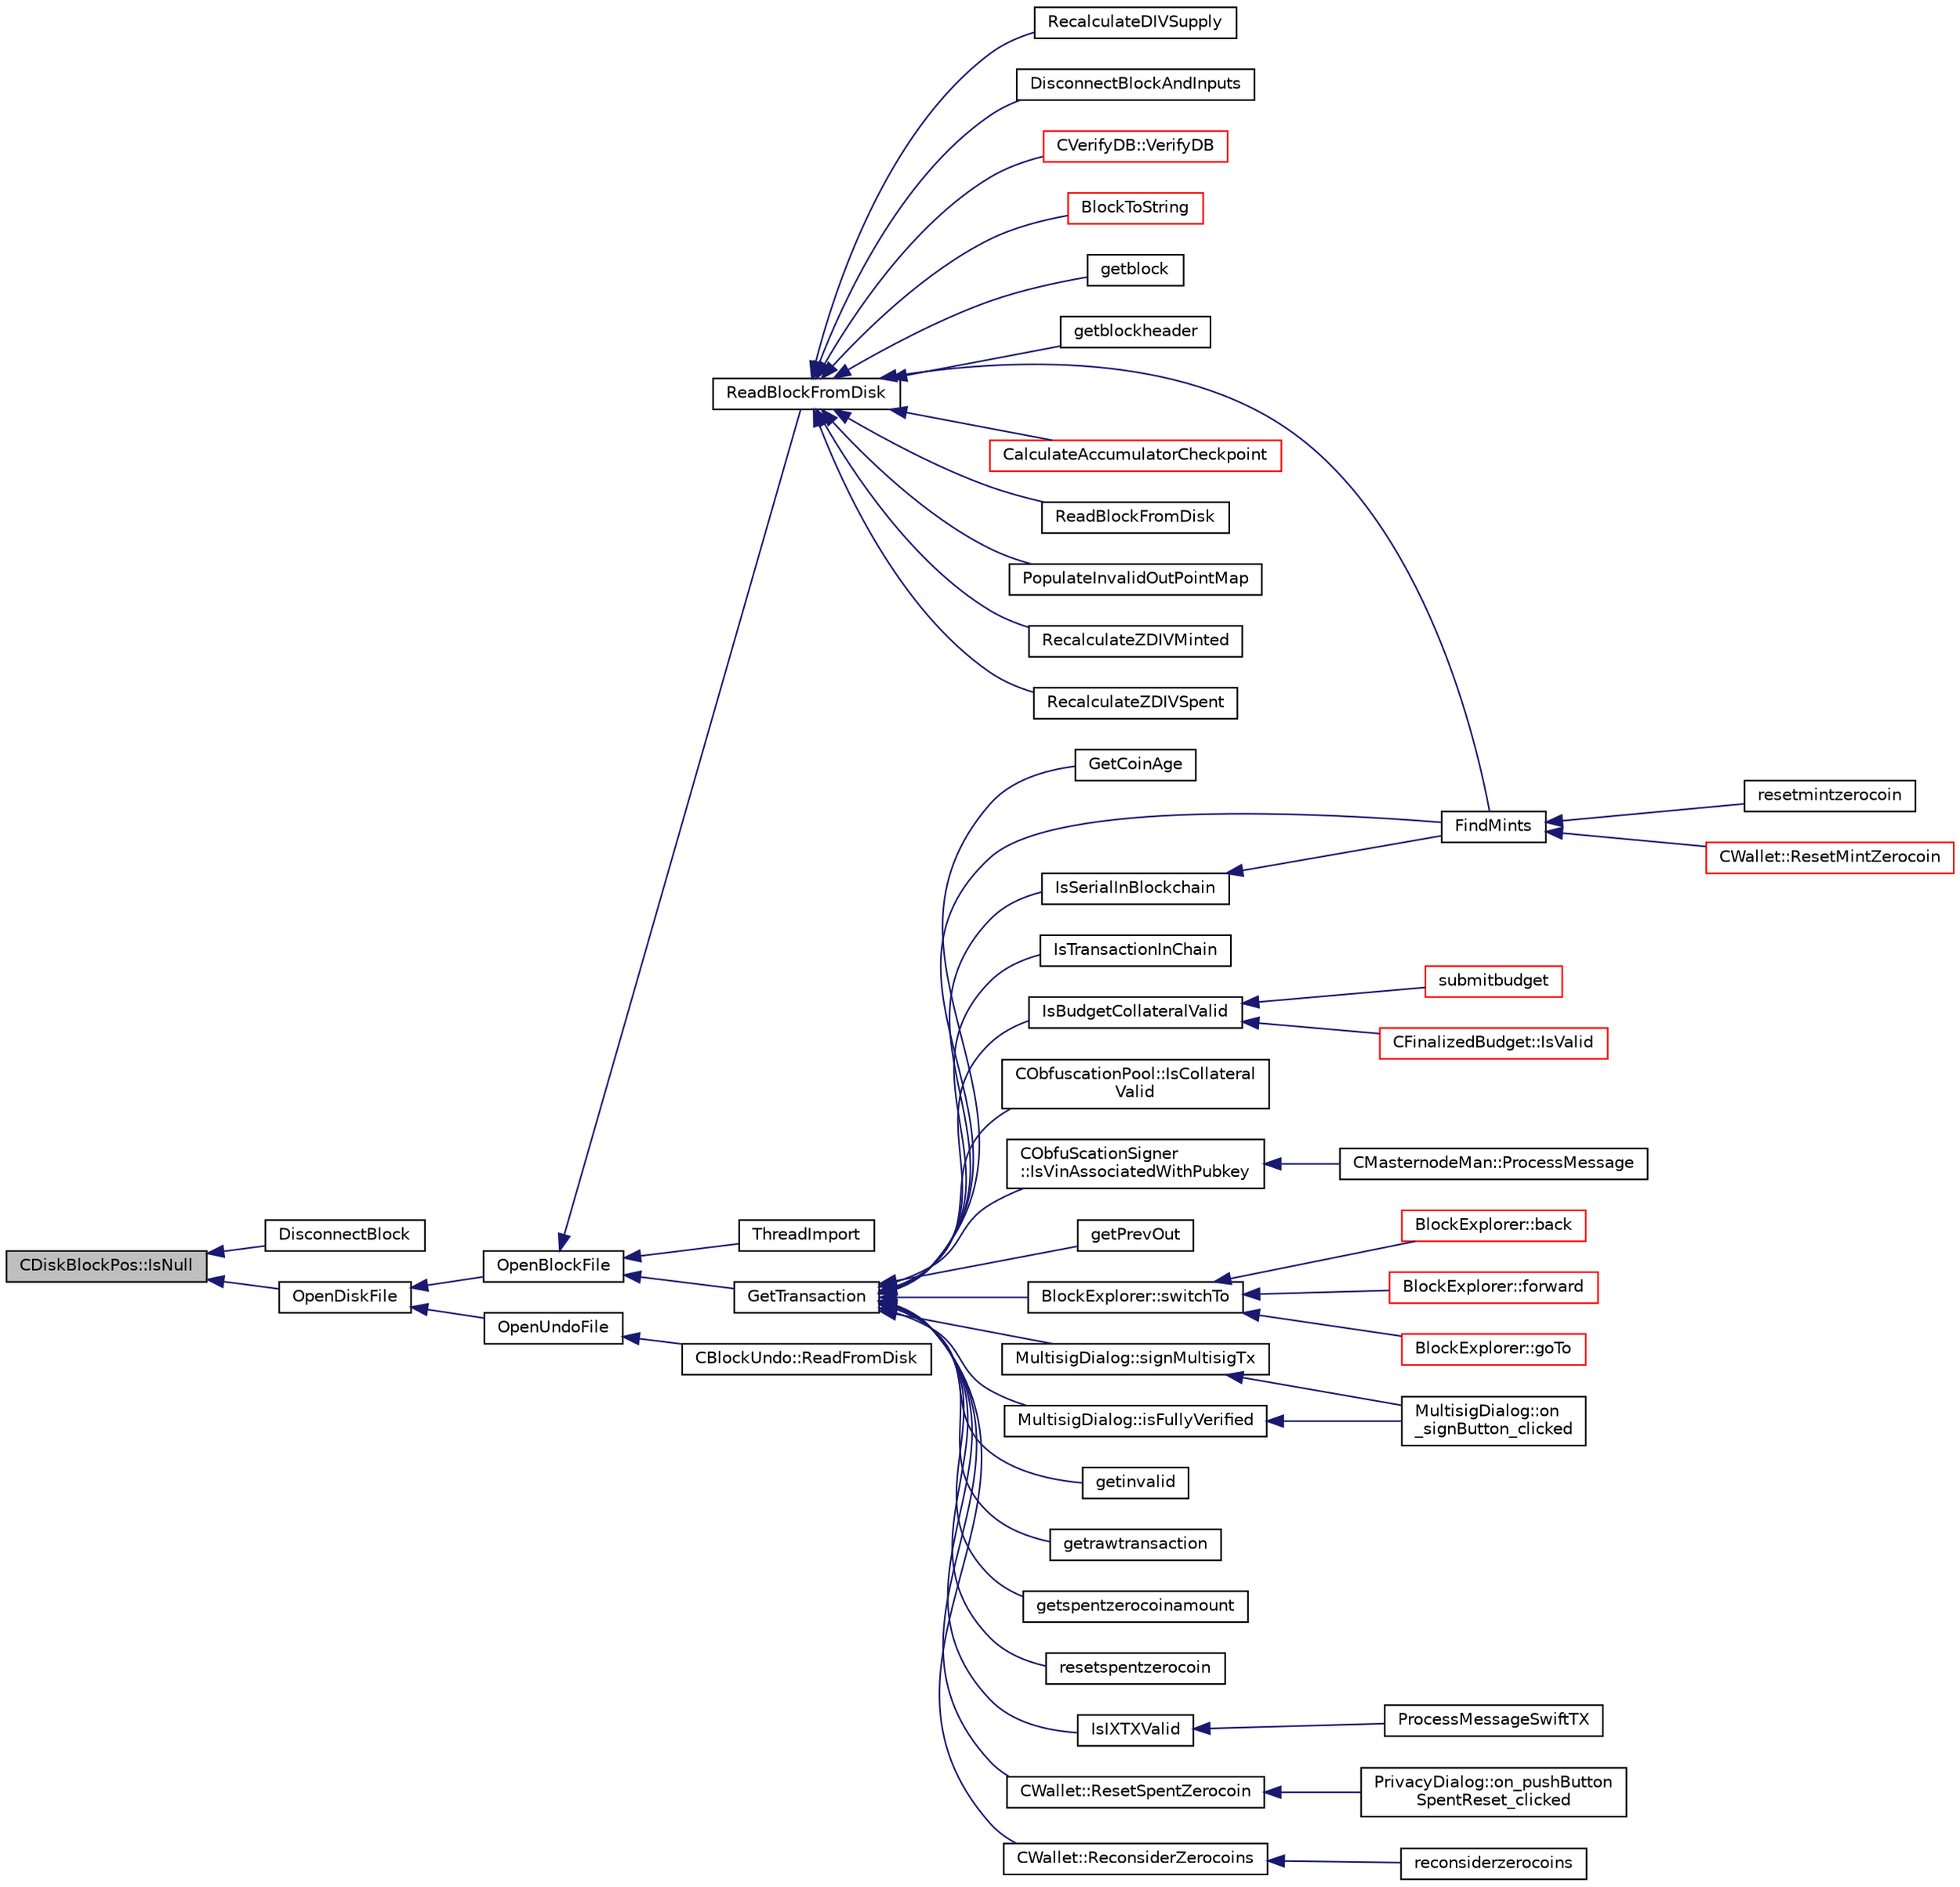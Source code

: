 digraph "CDiskBlockPos::IsNull"
{
  edge [fontname="Helvetica",fontsize="10",labelfontname="Helvetica",labelfontsize="10"];
  node [fontname="Helvetica",fontsize="10",shape=record];
  rankdir="LR";
  Node6 [label="CDiskBlockPos::IsNull",height=0.2,width=0.4,color="black", fillcolor="grey75", style="filled", fontcolor="black"];
  Node6 -> Node7 [dir="back",color="midnightblue",fontsize="10",style="solid",fontname="Helvetica"];
  Node7 [label="DisconnectBlock",height=0.2,width=0.4,color="black", fillcolor="white", style="filled",URL="$main_8h.html#aa7213dfc13e3b470a5690b0b86c951c6",tooltip="Functions for validating blocks and updating the block tree. "];
  Node6 -> Node8 [dir="back",color="midnightblue",fontsize="10",style="solid",fontname="Helvetica"];
  Node8 [label="OpenDiskFile",height=0.2,width=0.4,color="black", fillcolor="white", style="filled",URL="$main_8cpp.html#ab15fc61f1d9596ad0aca703ff2c74635"];
  Node8 -> Node9 [dir="back",color="midnightblue",fontsize="10",style="solid",fontname="Helvetica"];
  Node9 [label="OpenBlockFile",height=0.2,width=0.4,color="black", fillcolor="white", style="filled",URL="$main_8h.html#a531eb79ff695289ac9a4f8daf292273c",tooltip="Open a block file (blk?????.dat) "];
  Node9 -> Node10 [dir="back",color="midnightblue",fontsize="10",style="solid",fontname="Helvetica"];
  Node10 [label="ThreadImport",height=0.2,width=0.4,color="black", fillcolor="white", style="filled",URL="$init_8cpp.html#a0189c34248cd89bbbe20d4d6045bd7c9"];
  Node9 -> Node11 [dir="back",color="midnightblue",fontsize="10",style="solid",fontname="Helvetica"];
  Node11 [label="GetTransaction",height=0.2,width=0.4,color="black", fillcolor="white", style="filled",URL="$transaction_8cpp.html#a044ae412844f02db690466dd24d9bb71",tooltip="Return transaction in tx, and if it was found inside a block, its hash is placed in hashBlock..."];
  Node11 -> Node12 [dir="back",color="midnightblue",fontsize="10",style="solid",fontname="Helvetica"];
  Node12 [label="GetCoinAge",height=0.2,width=0.4,color="black", fillcolor="white", style="filled",URL="$main_8h.html#a21bc4b48fd02104afe1a40b20c1cb6a3"];
  Node11 -> Node13 [dir="back",color="midnightblue",fontsize="10",style="solid",fontname="Helvetica"];
  Node13 [label="FindMints",height=0.2,width=0.4,color="black", fillcolor="white", style="filled",URL="$main_8h.html#a5bdf923beb5f3417fd033c28216b6acb"];
  Node13 -> Node14 [dir="back",color="midnightblue",fontsize="10",style="solid",fontname="Helvetica"];
  Node14 [label="resetmintzerocoin",height=0.2,width=0.4,color="black", fillcolor="white", style="filled",URL="$rpcwallet_8cpp.html#a9336d9bdaa3e1ebb98fb2cc6fdef1d9b"];
  Node13 -> Node15 [dir="back",color="midnightblue",fontsize="10",style="solid",fontname="Helvetica"];
  Node15 [label="CWallet::ResetMintZerocoin",height=0.2,width=0.4,color="red", fillcolor="white", style="filled",URL="$class_c_wallet.html#a48b81fb27683fe4693a7385909dcd391"];
  Node11 -> Node17 [dir="back",color="midnightblue",fontsize="10",style="solid",fontname="Helvetica"];
  Node17 [label="IsSerialInBlockchain",height=0.2,width=0.4,color="black", fillcolor="white", style="filled",URL="$main_8h.html#a1a986f7c3a557068daa8fa72f7daf3e6"];
  Node17 -> Node13 [dir="back",color="midnightblue",fontsize="10",style="solid",fontname="Helvetica"];
  Node11 -> Node18 [dir="back",color="midnightblue",fontsize="10",style="solid",fontname="Helvetica"];
  Node18 [label="IsTransactionInChain",height=0.2,width=0.4,color="black", fillcolor="white", style="filled",URL="$main_8h.html#acf680d8592846483eb46cb87478cee95"];
  Node11 -> Node19 [dir="back",color="midnightblue",fontsize="10",style="solid",fontname="Helvetica"];
  Node19 [label="IsBudgetCollateralValid",height=0.2,width=0.4,color="black", fillcolor="white", style="filled",URL="$masternode-budget_8h.html#af987fefd1417be5dcd356634986dbf83"];
  Node19 -> Node20 [dir="back",color="midnightblue",fontsize="10",style="solid",fontname="Helvetica"];
  Node20 [label="CFinalizedBudget::IsValid",height=0.2,width=0.4,color="red", fillcolor="white", style="filled",URL="$class_c_finalized_budget.html#ae91a3b63f88979a2cf5252b91b9f339d"];
  Node19 -> Node23 [dir="back",color="midnightblue",fontsize="10",style="solid",fontname="Helvetica"];
  Node23 [label="submitbudget",height=0.2,width=0.4,color="red", fillcolor="white", style="filled",URL="$rpcmasternode-budget_8cpp.html#a7567b2accf3b6fd9ae5a98b9e6506e9e"];
  Node11 -> Node25 [dir="back",color="midnightblue",fontsize="10",style="solid",fontname="Helvetica"];
  Node25 [label="CObfuscationPool::IsCollateral\lValid",height=0.2,width=0.4,color="black", fillcolor="white", style="filled",URL="$class_c_obfuscation_pool.html#a821ebbd4ae62c5ad7e80e24a3038bdec",tooltip="If the collateral is valid given by a client. "];
  Node11 -> Node26 [dir="back",color="midnightblue",fontsize="10",style="solid",fontname="Helvetica"];
  Node26 [label="CObfuScationSigner\l::IsVinAssociatedWithPubkey",height=0.2,width=0.4,color="black", fillcolor="white", style="filled",URL="$class_c_obfu_scation_signer.html#ae52356535949db63ac24a3815c0ca117",tooltip="Is the inputs associated with this public key? (and there is 10000 DIV - checking if valid masternode..."];
  Node26 -> Node27 [dir="back",color="midnightblue",fontsize="10",style="solid",fontname="Helvetica"];
  Node27 [label="CMasternodeMan::ProcessMessage",height=0.2,width=0.4,color="black", fillcolor="white", style="filled",URL="$class_c_masternode_man.html#ae3e5d263cebdcd932eca49caeadce9aa"];
  Node11 -> Node28 [dir="back",color="midnightblue",fontsize="10",style="solid",fontname="Helvetica"];
  Node28 [label="getPrevOut",height=0.2,width=0.4,color="black", fillcolor="white", style="filled",URL="$blockexplorer_8h.html#ade846262ab59cf467f3bff6c3a31a52c"];
  Node11 -> Node29 [dir="back",color="midnightblue",fontsize="10",style="solid",fontname="Helvetica"];
  Node29 [label="BlockExplorer::switchTo",height=0.2,width=0.4,color="black", fillcolor="white", style="filled",URL="$class_block_explorer.html#a24d6353efb00436dd029e234e3a86121"];
  Node29 -> Node30 [dir="back",color="midnightblue",fontsize="10",style="solid",fontname="Helvetica"];
  Node30 [label="BlockExplorer::goTo",height=0.2,width=0.4,color="red", fillcolor="white", style="filled",URL="$class_block_explorer.html#a32a642323bf89030d4f3519d79893ccd"];
  Node29 -> Node34 [dir="back",color="midnightblue",fontsize="10",style="solid",fontname="Helvetica"];
  Node34 [label="BlockExplorer::back",height=0.2,width=0.4,color="red", fillcolor="white", style="filled",URL="$class_block_explorer.html#aed5a84d4c9691f29721829eca6023169"];
  Node29 -> Node35 [dir="back",color="midnightblue",fontsize="10",style="solid",fontname="Helvetica"];
  Node35 [label="BlockExplorer::forward",height=0.2,width=0.4,color="red", fillcolor="white", style="filled",URL="$class_block_explorer.html#a062131c18869d12dc393775f3695e89f"];
  Node11 -> Node36 [dir="back",color="midnightblue",fontsize="10",style="solid",fontname="Helvetica"];
  Node36 [label="MultisigDialog::signMultisigTx",height=0.2,width=0.4,color="black", fillcolor="white", style="filled",URL="$class_multisig_dialog.html#accd639f522281361bdf409e88909eb98"];
  Node36 -> Node37 [dir="back",color="midnightblue",fontsize="10",style="solid",fontname="Helvetica"];
  Node37 [label="MultisigDialog::on\l_signButton_clicked",height=0.2,width=0.4,color="black", fillcolor="white", style="filled",URL="$class_multisig_dialog.html#a5fdc6c2578e0f4e2f7900a3723d223ae"];
  Node11 -> Node38 [dir="back",color="midnightblue",fontsize="10",style="solid",fontname="Helvetica"];
  Node38 [label="MultisigDialog::isFullyVerified",height=0.2,width=0.4,color="black", fillcolor="white", style="filled",URL="$class_multisig_dialog.html#a3e11d93578e92591af343b003b817dfe"];
  Node38 -> Node37 [dir="back",color="midnightblue",fontsize="10",style="solid",fontname="Helvetica"];
  Node11 -> Node39 [dir="back",color="midnightblue",fontsize="10",style="solid",fontname="Helvetica"];
  Node39 [label="getinvalid",height=0.2,width=0.4,color="black", fillcolor="white", style="filled",URL="$rpcblockchain_8cpp.html#a1a8c56576372cf3e61515c4b7b55e60f"];
  Node11 -> Node40 [dir="back",color="midnightblue",fontsize="10",style="solid",fontname="Helvetica"];
  Node40 [label="getrawtransaction",height=0.2,width=0.4,color="black", fillcolor="white", style="filled",URL="$rpcrawtransaction_8cpp.html#a12e1b8a05d99d1544e5343c2282cc55a"];
  Node11 -> Node41 [dir="back",color="midnightblue",fontsize="10",style="solid",fontname="Helvetica"];
  Node41 [label="getspentzerocoinamount",height=0.2,width=0.4,color="black", fillcolor="white", style="filled",URL="$rpcrawtransaction_8cpp.html#af1e6a7813ea10b5897295724b9f06dfb"];
  Node11 -> Node42 [dir="back",color="midnightblue",fontsize="10",style="solid",fontname="Helvetica"];
  Node42 [label="resetspentzerocoin",height=0.2,width=0.4,color="black", fillcolor="white", style="filled",URL="$rpcwallet_8cpp.html#afb44b523a9bdf20668ec1e8f2161aa1a"];
  Node11 -> Node43 [dir="back",color="midnightblue",fontsize="10",style="solid",fontname="Helvetica"];
  Node43 [label="IsIXTXValid",height=0.2,width=0.4,color="black", fillcolor="white", style="filled",URL="$swifttx_8h.html#a091b5dc50769595bb701d5f85ca475e5"];
  Node43 -> Node44 [dir="back",color="midnightblue",fontsize="10",style="solid",fontname="Helvetica"];
  Node44 [label="ProcessMessageSwiftTX",height=0.2,width=0.4,color="black", fillcolor="white", style="filled",URL="$swifttx_8h.html#a155e5c12fe35b2b4129c46ba9b66b06f"];
  Node11 -> Node45 [dir="back",color="midnightblue",fontsize="10",style="solid",fontname="Helvetica"];
  Node45 [label="CWallet::ResetSpentZerocoin",height=0.2,width=0.4,color="black", fillcolor="white", style="filled",URL="$class_c_wallet.html#abc70af84f54700a62cf8ef530f6faaaa"];
  Node45 -> Node46 [dir="back",color="midnightblue",fontsize="10",style="solid",fontname="Helvetica"];
  Node46 [label="PrivacyDialog::on_pushButton\lSpentReset_clicked",height=0.2,width=0.4,color="black", fillcolor="white", style="filled",URL="$class_privacy_dialog.html#a4bbf07a37a93225e0ef7806d77ff3264"];
  Node11 -> Node47 [dir="back",color="midnightblue",fontsize="10",style="solid",fontname="Helvetica"];
  Node47 [label="CWallet::ReconsiderZerocoins",height=0.2,width=0.4,color="black", fillcolor="white", style="filled",URL="$class_c_wallet.html#ae0d869b52e1efd245bd5fcbbff925531"];
  Node47 -> Node48 [dir="back",color="midnightblue",fontsize="10",style="solid",fontname="Helvetica"];
  Node48 [label="reconsiderzerocoins",height=0.2,width=0.4,color="black", fillcolor="white", style="filled",URL="$rpcwallet_8cpp.html#a2e2e1892b694084c83714431479f5c7a"];
  Node9 -> Node49 [dir="back",color="midnightblue",fontsize="10",style="solid",fontname="Helvetica"];
  Node49 [label="ReadBlockFromDisk",height=0.2,width=0.4,color="black", fillcolor="white", style="filled",URL="$main_8h.html#a2dc350346749b7da7f4b40c114ee5147"];
  Node49 -> Node50 [dir="back",color="midnightblue",fontsize="10",style="solid",fontname="Helvetica"];
  Node50 [label="CalculateAccumulatorCheckpoint",height=0.2,width=0.4,color="red", fillcolor="white", style="filled",URL="$accumulators_8h.html#a62f6e6ab26cfeebb5b184a41ba770e0e"];
  Node49 -> Node13 [dir="back",color="midnightblue",fontsize="10",style="solid",fontname="Helvetica"];
  Node49 -> Node52 [dir="back",color="midnightblue",fontsize="10",style="solid",fontname="Helvetica"];
  Node52 [label="ReadBlockFromDisk",height=0.2,width=0.4,color="black", fillcolor="white", style="filled",URL="$main_8h.html#a445ff051f3b0038c0b19b7e1156c9f95"];
  Node49 -> Node53 [dir="back",color="midnightblue",fontsize="10",style="solid",fontname="Helvetica"];
  Node53 [label="PopulateInvalidOutPointMap",height=0.2,width=0.4,color="black", fillcolor="white", style="filled",URL="$main_8h.html#ae7d38ec9b36061a4216d318d34dde6e2"];
  Node49 -> Node54 [dir="back",color="midnightblue",fontsize="10",style="solid",fontname="Helvetica"];
  Node54 [label="RecalculateZDIVMinted",height=0.2,width=0.4,color="black", fillcolor="white", style="filled",URL="$main_8h.html#a4143f85b263bcd3fc3915dbc19009495"];
  Node49 -> Node55 [dir="back",color="midnightblue",fontsize="10",style="solid",fontname="Helvetica"];
  Node55 [label="RecalculateZDIVSpent",height=0.2,width=0.4,color="black", fillcolor="white", style="filled",URL="$main_8h.html#a161774bfe6fd9f0422f56db71f98071b"];
  Node49 -> Node56 [dir="back",color="midnightblue",fontsize="10",style="solid",fontname="Helvetica"];
  Node56 [label="RecalculateDIVSupply",height=0.2,width=0.4,color="black", fillcolor="white", style="filled",URL="$main_8h.html#aebdec7b14f50bbafc5aafe72f08c716d"];
  Node49 -> Node57 [dir="back",color="midnightblue",fontsize="10",style="solid",fontname="Helvetica"];
  Node57 [label="DisconnectBlockAndInputs",height=0.2,width=0.4,color="black", fillcolor="white", style="filled",URL="$main_8cpp.html#acc33d7f850152cbbb9d00f7c71d99704"];
  Node49 -> Node58 [dir="back",color="midnightblue",fontsize="10",style="solid",fontname="Helvetica"];
  Node58 [label="CVerifyDB::VerifyDB",height=0.2,width=0.4,color="red", fillcolor="white", style="filled",URL="$class_c_verify_d_b.html#a5d3e3ade35a14ddce2404e18e4b1df50"];
  Node49 -> Node60 [dir="back",color="midnightblue",fontsize="10",style="solid",fontname="Helvetica"];
  Node60 [label="BlockToString",height=0.2,width=0.4,color="red", fillcolor="white", style="filled",URL="$blockexplorer_8cpp.html#a6caededa67ac9ad171dc1a6fac4a708f"];
  Node49 -> Node63 [dir="back",color="midnightblue",fontsize="10",style="solid",fontname="Helvetica"];
  Node63 [label="getblock",height=0.2,width=0.4,color="black", fillcolor="white", style="filled",URL="$rpcblockchain_8cpp.html#a63608cf1bb275120194c3b4e070af3d7"];
  Node49 -> Node64 [dir="back",color="midnightblue",fontsize="10",style="solid",fontname="Helvetica"];
  Node64 [label="getblockheader",height=0.2,width=0.4,color="black", fillcolor="white", style="filled",URL="$rpcblockchain_8cpp.html#ab3595474553cb389c54aa6289acf9cd7"];
  Node8 -> Node65 [dir="back",color="midnightblue",fontsize="10",style="solid",fontname="Helvetica"];
  Node65 [label="OpenUndoFile",height=0.2,width=0.4,color="black", fillcolor="white", style="filled",URL="$main_8h.html#addac9f89d64c9e26d36d1481da35877e",tooltip="Open an undo file (rev?????.dat) "];
  Node65 -> Node66 [dir="back",color="midnightblue",fontsize="10",style="solid",fontname="Helvetica"];
  Node66 [label="CBlockUndo::ReadFromDisk",height=0.2,width=0.4,color="black", fillcolor="white", style="filled",URL="$class_c_block_undo.html#a9b3d67fdd3a2b88dbbd543bf530ee924"];
}
